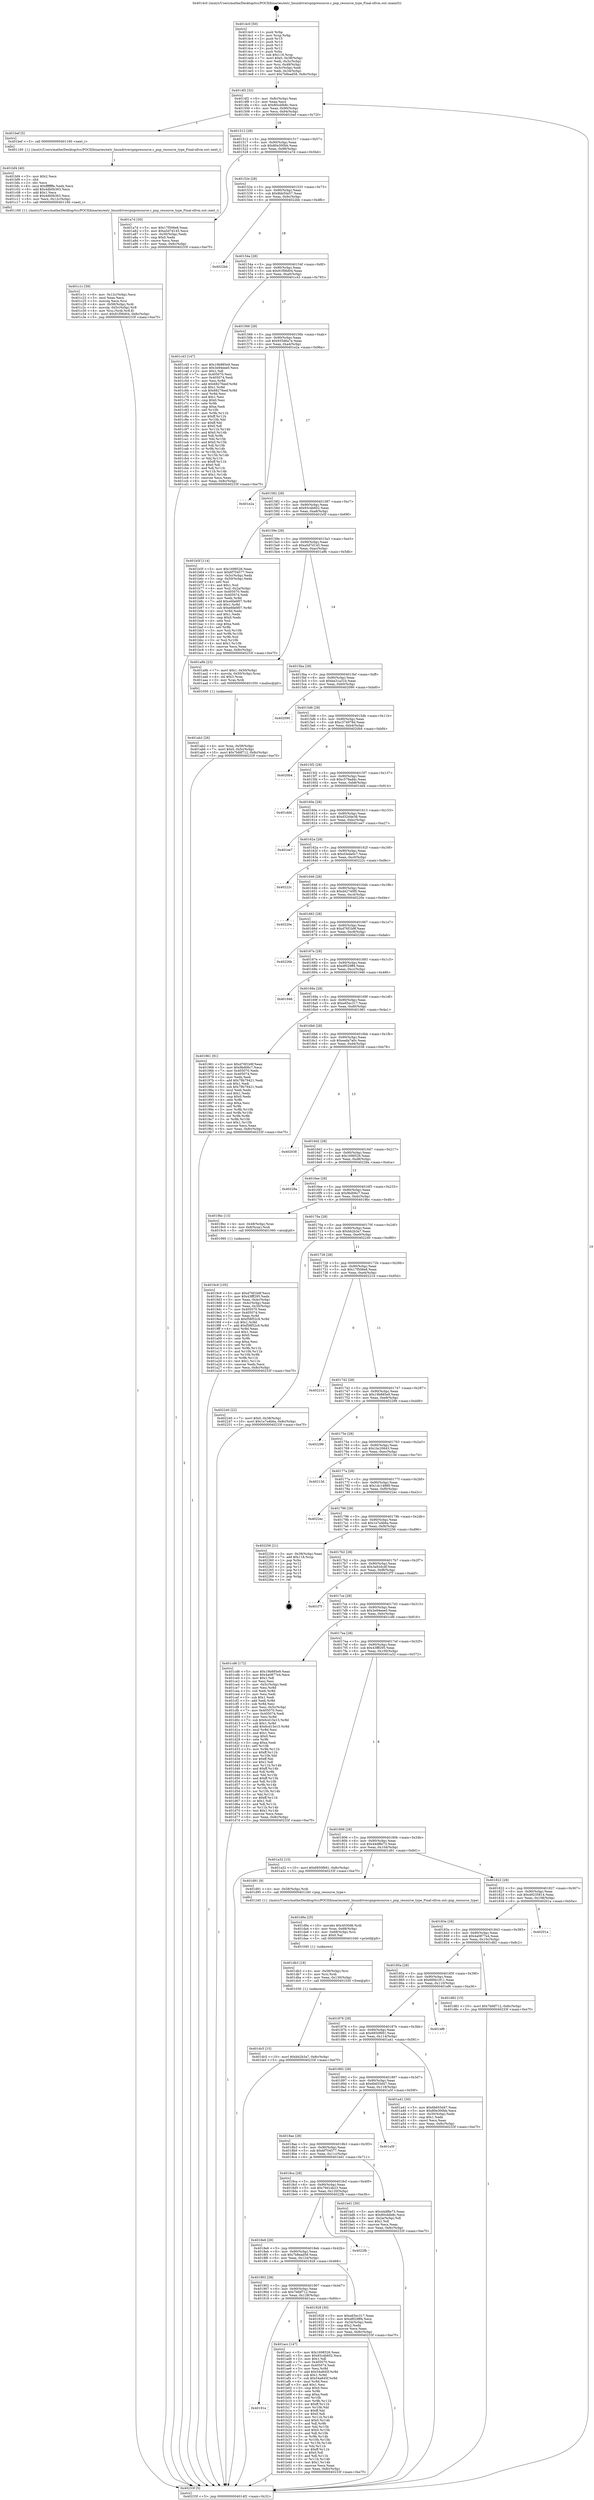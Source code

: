 digraph "0x4014c0" {
  label = "0x4014c0 (/mnt/c/Users/mathe/Desktop/tcc/POCII/binaries/extr_linuxdriverspnpresource.c_pnp_resource_type_Final-ollvm.out::main(0))"
  labelloc = "t"
  node[shape=record]

  Entry [label="",width=0.3,height=0.3,shape=circle,fillcolor=black,style=filled]
  "0x4014f2" [label="{
     0x4014f2 [32]\l
     | [instrs]\l
     &nbsp;&nbsp;0x4014f2 \<+6\>: mov -0x8c(%rbp),%eax\l
     &nbsp;&nbsp;0x4014f8 \<+2\>: mov %eax,%ecx\l
     &nbsp;&nbsp;0x4014fa \<+6\>: sub $0x80cddb8c,%ecx\l
     &nbsp;&nbsp;0x401500 \<+6\>: mov %eax,-0x90(%rbp)\l
     &nbsp;&nbsp;0x401506 \<+6\>: mov %ecx,-0x94(%rbp)\l
     &nbsp;&nbsp;0x40150c \<+6\>: je 0000000000401bef \<main+0x72f\>\l
  }"]
  "0x401bef" [label="{
     0x401bef [5]\l
     | [instrs]\l
     &nbsp;&nbsp;0x401bef \<+5\>: call 0000000000401160 \<next_i\>\l
     | [calls]\l
     &nbsp;&nbsp;0x401160 \{1\} (/mnt/c/Users/mathe/Desktop/tcc/POCII/binaries/extr_linuxdriverspnpresource.c_pnp_resource_type_Final-ollvm.out::next_i)\l
  }"]
  "0x401512" [label="{
     0x401512 [28]\l
     | [instrs]\l
     &nbsp;&nbsp;0x401512 \<+5\>: jmp 0000000000401517 \<main+0x57\>\l
     &nbsp;&nbsp;0x401517 \<+6\>: mov -0x90(%rbp),%eax\l
     &nbsp;&nbsp;0x40151d \<+5\>: sub $0x80e300bb,%eax\l
     &nbsp;&nbsp;0x401522 \<+6\>: mov %eax,-0x98(%rbp)\l
     &nbsp;&nbsp;0x401528 \<+6\>: je 0000000000401a7d \<main+0x5bd\>\l
  }"]
  Exit [label="",width=0.3,height=0.3,shape=circle,fillcolor=black,style=filled,peripheries=2]
  "0x401a7d" [label="{
     0x401a7d [30]\l
     | [instrs]\l
     &nbsp;&nbsp;0x401a7d \<+5\>: mov $0x17f506e8,%eax\l
     &nbsp;&nbsp;0x401a82 \<+5\>: mov $0xa5d7d145,%ecx\l
     &nbsp;&nbsp;0x401a87 \<+3\>: mov -0x30(%rbp),%edx\l
     &nbsp;&nbsp;0x401a8a \<+3\>: cmp $0x0,%edx\l
     &nbsp;&nbsp;0x401a8d \<+3\>: cmove %ecx,%eax\l
     &nbsp;&nbsp;0x401a90 \<+6\>: mov %eax,-0x8c(%rbp)\l
     &nbsp;&nbsp;0x401a96 \<+5\>: jmp 000000000040233f \<main+0xe7f\>\l
  }"]
  "0x40152e" [label="{
     0x40152e [28]\l
     | [instrs]\l
     &nbsp;&nbsp;0x40152e \<+5\>: jmp 0000000000401533 \<main+0x73\>\l
     &nbsp;&nbsp;0x401533 \<+6\>: mov -0x90(%rbp),%eax\l
     &nbsp;&nbsp;0x401539 \<+5\>: sub $0x8bb50e57,%eax\l
     &nbsp;&nbsp;0x40153e \<+6\>: mov %eax,-0x9c(%rbp)\l
     &nbsp;&nbsp;0x401544 \<+6\>: je 00000000004022bb \<main+0xdfb\>\l
  }"]
  "0x401dc5" [label="{
     0x401dc5 [15]\l
     | [instrs]\l
     &nbsp;&nbsp;0x401dc5 \<+10\>: movl $0xbb2b3a7,-0x8c(%rbp)\l
     &nbsp;&nbsp;0x401dcf \<+5\>: jmp 000000000040233f \<main+0xe7f\>\l
  }"]
  "0x4022bb" [label="{
     0x4022bb\l
  }", style=dashed]
  "0x40154a" [label="{
     0x40154a [28]\l
     | [instrs]\l
     &nbsp;&nbsp;0x40154a \<+5\>: jmp 000000000040154f \<main+0x8f\>\l
     &nbsp;&nbsp;0x40154f \<+6\>: mov -0x90(%rbp),%eax\l
     &nbsp;&nbsp;0x401555 \<+5\>: sub $0x91f06d04,%eax\l
     &nbsp;&nbsp;0x40155a \<+6\>: mov %eax,-0xa0(%rbp)\l
     &nbsp;&nbsp;0x401560 \<+6\>: je 0000000000401c43 \<main+0x783\>\l
  }"]
  "0x401db3" [label="{
     0x401db3 [18]\l
     | [instrs]\l
     &nbsp;&nbsp;0x401db3 \<+4\>: mov -0x58(%rbp),%rsi\l
     &nbsp;&nbsp;0x401db7 \<+3\>: mov %rsi,%rdi\l
     &nbsp;&nbsp;0x401dba \<+6\>: mov %eax,-0x130(%rbp)\l
     &nbsp;&nbsp;0x401dc0 \<+5\>: call 0000000000401030 \<free@plt\>\l
     | [calls]\l
     &nbsp;&nbsp;0x401030 \{1\} (unknown)\l
  }"]
  "0x401c43" [label="{
     0x401c43 [147]\l
     | [instrs]\l
     &nbsp;&nbsp;0x401c43 \<+5\>: mov $0x19b885e9,%eax\l
     &nbsp;&nbsp;0x401c48 \<+5\>: mov $0x3e94eee0,%ecx\l
     &nbsp;&nbsp;0x401c4d \<+2\>: mov $0x1,%dl\l
     &nbsp;&nbsp;0x401c4f \<+7\>: mov 0x405070,%esi\l
     &nbsp;&nbsp;0x401c56 \<+7\>: mov 0x405074,%edi\l
     &nbsp;&nbsp;0x401c5d \<+3\>: mov %esi,%r8d\l
     &nbsp;&nbsp;0x401c60 \<+7\>: add $0x68276eef,%r8d\l
     &nbsp;&nbsp;0x401c67 \<+4\>: sub $0x1,%r8d\l
     &nbsp;&nbsp;0x401c6b \<+7\>: sub $0x68276eef,%r8d\l
     &nbsp;&nbsp;0x401c72 \<+4\>: imul %r8d,%esi\l
     &nbsp;&nbsp;0x401c76 \<+3\>: and $0x1,%esi\l
     &nbsp;&nbsp;0x401c79 \<+3\>: cmp $0x0,%esi\l
     &nbsp;&nbsp;0x401c7c \<+4\>: sete %r9b\l
     &nbsp;&nbsp;0x401c80 \<+3\>: cmp $0xa,%edi\l
     &nbsp;&nbsp;0x401c83 \<+4\>: setl %r10b\l
     &nbsp;&nbsp;0x401c87 \<+3\>: mov %r9b,%r11b\l
     &nbsp;&nbsp;0x401c8a \<+4\>: xor $0xff,%r11b\l
     &nbsp;&nbsp;0x401c8e \<+3\>: mov %r10b,%bl\l
     &nbsp;&nbsp;0x401c91 \<+3\>: xor $0xff,%bl\l
     &nbsp;&nbsp;0x401c94 \<+3\>: xor $0x0,%dl\l
     &nbsp;&nbsp;0x401c97 \<+3\>: mov %r11b,%r14b\l
     &nbsp;&nbsp;0x401c9a \<+4\>: and $0x0,%r14b\l
     &nbsp;&nbsp;0x401c9e \<+3\>: and %dl,%r9b\l
     &nbsp;&nbsp;0x401ca1 \<+3\>: mov %bl,%r15b\l
     &nbsp;&nbsp;0x401ca4 \<+4\>: and $0x0,%r15b\l
     &nbsp;&nbsp;0x401ca8 \<+3\>: and %dl,%r10b\l
     &nbsp;&nbsp;0x401cab \<+3\>: or %r9b,%r14b\l
     &nbsp;&nbsp;0x401cae \<+3\>: or %r10b,%r15b\l
     &nbsp;&nbsp;0x401cb1 \<+3\>: xor %r15b,%r14b\l
     &nbsp;&nbsp;0x401cb4 \<+3\>: or %bl,%r11b\l
     &nbsp;&nbsp;0x401cb7 \<+4\>: xor $0xff,%r11b\l
     &nbsp;&nbsp;0x401cbb \<+3\>: or $0x0,%dl\l
     &nbsp;&nbsp;0x401cbe \<+3\>: and %dl,%r11b\l
     &nbsp;&nbsp;0x401cc1 \<+3\>: or %r11b,%r14b\l
     &nbsp;&nbsp;0x401cc4 \<+4\>: test $0x1,%r14b\l
     &nbsp;&nbsp;0x401cc8 \<+3\>: cmovne %ecx,%eax\l
     &nbsp;&nbsp;0x401ccb \<+6\>: mov %eax,-0x8c(%rbp)\l
     &nbsp;&nbsp;0x401cd1 \<+5\>: jmp 000000000040233f \<main+0xe7f\>\l
  }"]
  "0x401566" [label="{
     0x401566 [28]\l
     | [instrs]\l
     &nbsp;&nbsp;0x401566 \<+5\>: jmp 000000000040156b \<main+0xab\>\l
     &nbsp;&nbsp;0x40156b \<+6\>: mov -0x90(%rbp),%eax\l
     &nbsp;&nbsp;0x401571 \<+5\>: sub $0x935d6a7e,%eax\l
     &nbsp;&nbsp;0x401576 \<+6\>: mov %eax,-0xa4(%rbp)\l
     &nbsp;&nbsp;0x40157c \<+6\>: je 0000000000401e2a \<main+0x96a\>\l
  }"]
  "0x401d9a" [label="{
     0x401d9a [25]\l
     | [instrs]\l
     &nbsp;&nbsp;0x401d9a \<+10\>: movabs $0x4030d6,%rdi\l
     &nbsp;&nbsp;0x401da4 \<+4\>: mov %rax,-0x68(%rbp)\l
     &nbsp;&nbsp;0x401da8 \<+4\>: mov -0x68(%rbp),%rsi\l
     &nbsp;&nbsp;0x401dac \<+2\>: mov $0x0,%al\l
     &nbsp;&nbsp;0x401dae \<+5\>: call 0000000000401040 \<printf@plt\>\l
     | [calls]\l
     &nbsp;&nbsp;0x401040 \{1\} (unknown)\l
  }"]
  "0x401e2a" [label="{
     0x401e2a\l
  }", style=dashed]
  "0x401582" [label="{
     0x401582 [28]\l
     | [instrs]\l
     &nbsp;&nbsp;0x401582 \<+5\>: jmp 0000000000401587 \<main+0xc7\>\l
     &nbsp;&nbsp;0x401587 \<+6\>: mov -0x90(%rbp),%eax\l
     &nbsp;&nbsp;0x40158d \<+5\>: sub $0x93c4b602,%eax\l
     &nbsp;&nbsp;0x401592 \<+6\>: mov %eax,-0xa8(%rbp)\l
     &nbsp;&nbsp;0x401598 \<+6\>: je 0000000000401b5f \<main+0x69f\>\l
  }"]
  "0x401c1c" [label="{
     0x401c1c [39]\l
     | [instrs]\l
     &nbsp;&nbsp;0x401c1c \<+6\>: mov -0x12c(%rbp),%ecx\l
     &nbsp;&nbsp;0x401c22 \<+3\>: imul %eax,%ecx\l
     &nbsp;&nbsp;0x401c25 \<+3\>: movslq %ecx,%rsi\l
     &nbsp;&nbsp;0x401c28 \<+4\>: mov -0x58(%rbp),%rdi\l
     &nbsp;&nbsp;0x401c2c \<+4\>: movslq -0x5c(%rbp),%r8\l
     &nbsp;&nbsp;0x401c30 \<+4\>: mov %rsi,(%rdi,%r8,8)\l
     &nbsp;&nbsp;0x401c34 \<+10\>: movl $0x91f06d04,-0x8c(%rbp)\l
     &nbsp;&nbsp;0x401c3e \<+5\>: jmp 000000000040233f \<main+0xe7f\>\l
  }"]
  "0x401b5f" [label="{
     0x401b5f [114]\l
     | [instrs]\l
     &nbsp;&nbsp;0x401b5f \<+5\>: mov $0x1698526,%eax\l
     &nbsp;&nbsp;0x401b64 \<+5\>: mov $0x6f704577,%ecx\l
     &nbsp;&nbsp;0x401b69 \<+3\>: mov -0x5c(%rbp),%edx\l
     &nbsp;&nbsp;0x401b6c \<+3\>: cmp -0x50(%rbp),%edx\l
     &nbsp;&nbsp;0x401b6f \<+4\>: setl %sil\l
     &nbsp;&nbsp;0x401b73 \<+4\>: and $0x1,%sil\l
     &nbsp;&nbsp;0x401b77 \<+4\>: mov %sil,-0x2a(%rbp)\l
     &nbsp;&nbsp;0x401b7b \<+7\>: mov 0x405070,%edx\l
     &nbsp;&nbsp;0x401b82 \<+7\>: mov 0x405074,%edi\l
     &nbsp;&nbsp;0x401b89 \<+3\>: mov %edx,%r8d\l
     &nbsp;&nbsp;0x401b8c \<+7\>: add $0xe6fa6f07,%r8d\l
     &nbsp;&nbsp;0x401b93 \<+4\>: sub $0x1,%r8d\l
     &nbsp;&nbsp;0x401b97 \<+7\>: sub $0xe6fa6f07,%r8d\l
     &nbsp;&nbsp;0x401b9e \<+4\>: imul %r8d,%edx\l
     &nbsp;&nbsp;0x401ba2 \<+3\>: and $0x1,%edx\l
     &nbsp;&nbsp;0x401ba5 \<+3\>: cmp $0x0,%edx\l
     &nbsp;&nbsp;0x401ba8 \<+4\>: sete %sil\l
     &nbsp;&nbsp;0x401bac \<+3\>: cmp $0xa,%edi\l
     &nbsp;&nbsp;0x401baf \<+4\>: setl %r9b\l
     &nbsp;&nbsp;0x401bb3 \<+3\>: mov %sil,%r10b\l
     &nbsp;&nbsp;0x401bb6 \<+3\>: and %r9b,%r10b\l
     &nbsp;&nbsp;0x401bb9 \<+3\>: xor %r9b,%sil\l
     &nbsp;&nbsp;0x401bbc \<+3\>: or %sil,%r10b\l
     &nbsp;&nbsp;0x401bbf \<+4\>: test $0x1,%r10b\l
     &nbsp;&nbsp;0x401bc3 \<+3\>: cmovne %ecx,%eax\l
     &nbsp;&nbsp;0x401bc6 \<+6\>: mov %eax,-0x8c(%rbp)\l
     &nbsp;&nbsp;0x401bcc \<+5\>: jmp 000000000040233f \<main+0xe7f\>\l
  }"]
  "0x40159e" [label="{
     0x40159e [28]\l
     | [instrs]\l
     &nbsp;&nbsp;0x40159e \<+5\>: jmp 00000000004015a3 \<main+0xe3\>\l
     &nbsp;&nbsp;0x4015a3 \<+6\>: mov -0x90(%rbp),%eax\l
     &nbsp;&nbsp;0x4015a9 \<+5\>: sub $0xa5d7d145,%eax\l
     &nbsp;&nbsp;0x4015ae \<+6\>: mov %eax,-0xac(%rbp)\l
     &nbsp;&nbsp;0x4015b4 \<+6\>: je 0000000000401a9b \<main+0x5db\>\l
  }"]
  "0x401bf4" [label="{
     0x401bf4 [40]\l
     | [instrs]\l
     &nbsp;&nbsp;0x401bf4 \<+5\>: mov $0x2,%ecx\l
     &nbsp;&nbsp;0x401bf9 \<+1\>: cltd\l
     &nbsp;&nbsp;0x401bfa \<+2\>: idiv %ecx\l
     &nbsp;&nbsp;0x401bfc \<+6\>: imul $0xfffffffe,%edx,%ecx\l
     &nbsp;&nbsp;0x401c02 \<+6\>: add $0x4db0b363,%ecx\l
     &nbsp;&nbsp;0x401c08 \<+3\>: add $0x1,%ecx\l
     &nbsp;&nbsp;0x401c0b \<+6\>: sub $0x4db0b363,%ecx\l
     &nbsp;&nbsp;0x401c11 \<+6\>: mov %ecx,-0x12c(%rbp)\l
     &nbsp;&nbsp;0x401c17 \<+5\>: call 0000000000401160 \<next_i\>\l
     | [calls]\l
     &nbsp;&nbsp;0x401160 \{1\} (/mnt/c/Users/mathe/Desktop/tcc/POCII/binaries/extr_linuxdriverspnpresource.c_pnp_resource_type_Final-ollvm.out::next_i)\l
  }"]
  "0x401a9b" [label="{
     0x401a9b [23]\l
     | [instrs]\l
     &nbsp;&nbsp;0x401a9b \<+7\>: movl $0x1,-0x50(%rbp)\l
     &nbsp;&nbsp;0x401aa2 \<+4\>: movslq -0x50(%rbp),%rax\l
     &nbsp;&nbsp;0x401aa6 \<+4\>: shl $0x3,%rax\l
     &nbsp;&nbsp;0x401aaa \<+3\>: mov %rax,%rdi\l
     &nbsp;&nbsp;0x401aad \<+5\>: call 0000000000401050 \<malloc@plt\>\l
     | [calls]\l
     &nbsp;&nbsp;0x401050 \{1\} (unknown)\l
  }"]
  "0x4015ba" [label="{
     0x4015ba [28]\l
     | [instrs]\l
     &nbsp;&nbsp;0x4015ba \<+5\>: jmp 00000000004015bf \<main+0xff\>\l
     &nbsp;&nbsp;0x4015bf \<+6\>: mov -0x90(%rbp),%eax\l
     &nbsp;&nbsp;0x4015c5 \<+5\>: sub $0xba31a31b,%eax\l
     &nbsp;&nbsp;0x4015ca \<+6\>: mov %eax,-0xb0(%rbp)\l
     &nbsp;&nbsp;0x4015d0 \<+6\>: je 0000000000402090 \<main+0xbd0\>\l
  }"]
  "0x40191e" [label="{
     0x40191e\l
  }", style=dashed]
  "0x402090" [label="{
     0x402090\l
  }", style=dashed]
  "0x4015d6" [label="{
     0x4015d6 [28]\l
     | [instrs]\l
     &nbsp;&nbsp;0x4015d6 \<+5\>: jmp 00000000004015db \<main+0x11b\>\l
     &nbsp;&nbsp;0x4015db \<+6\>: mov -0x90(%rbp),%eax\l
     &nbsp;&nbsp;0x4015e1 \<+5\>: sub $0xc374978d,%eax\l
     &nbsp;&nbsp;0x4015e6 \<+6\>: mov %eax,-0xb4(%rbp)\l
     &nbsp;&nbsp;0x4015ec \<+6\>: je 00000000004020b4 \<main+0xbf4\>\l
  }"]
  "0x401acc" [label="{
     0x401acc [147]\l
     | [instrs]\l
     &nbsp;&nbsp;0x401acc \<+5\>: mov $0x1698526,%eax\l
     &nbsp;&nbsp;0x401ad1 \<+5\>: mov $0x93c4b602,%ecx\l
     &nbsp;&nbsp;0x401ad6 \<+2\>: mov $0x1,%dl\l
     &nbsp;&nbsp;0x401ad8 \<+7\>: mov 0x405070,%esi\l
     &nbsp;&nbsp;0x401adf \<+7\>: mov 0x405074,%edi\l
     &nbsp;&nbsp;0x401ae6 \<+3\>: mov %esi,%r8d\l
     &nbsp;&nbsp;0x401ae9 \<+7\>: add $0x54a845f,%r8d\l
     &nbsp;&nbsp;0x401af0 \<+4\>: sub $0x1,%r8d\l
     &nbsp;&nbsp;0x401af4 \<+7\>: sub $0x54a845f,%r8d\l
     &nbsp;&nbsp;0x401afb \<+4\>: imul %r8d,%esi\l
     &nbsp;&nbsp;0x401aff \<+3\>: and $0x1,%esi\l
     &nbsp;&nbsp;0x401b02 \<+3\>: cmp $0x0,%esi\l
     &nbsp;&nbsp;0x401b05 \<+4\>: sete %r9b\l
     &nbsp;&nbsp;0x401b09 \<+3\>: cmp $0xa,%edi\l
     &nbsp;&nbsp;0x401b0c \<+4\>: setl %r10b\l
     &nbsp;&nbsp;0x401b10 \<+3\>: mov %r9b,%r11b\l
     &nbsp;&nbsp;0x401b13 \<+4\>: xor $0xff,%r11b\l
     &nbsp;&nbsp;0x401b17 \<+3\>: mov %r10b,%bl\l
     &nbsp;&nbsp;0x401b1a \<+3\>: xor $0xff,%bl\l
     &nbsp;&nbsp;0x401b1d \<+3\>: xor $0x0,%dl\l
     &nbsp;&nbsp;0x401b20 \<+3\>: mov %r11b,%r14b\l
     &nbsp;&nbsp;0x401b23 \<+4\>: and $0x0,%r14b\l
     &nbsp;&nbsp;0x401b27 \<+3\>: and %dl,%r9b\l
     &nbsp;&nbsp;0x401b2a \<+3\>: mov %bl,%r15b\l
     &nbsp;&nbsp;0x401b2d \<+4\>: and $0x0,%r15b\l
     &nbsp;&nbsp;0x401b31 \<+3\>: and %dl,%r10b\l
     &nbsp;&nbsp;0x401b34 \<+3\>: or %r9b,%r14b\l
     &nbsp;&nbsp;0x401b37 \<+3\>: or %r10b,%r15b\l
     &nbsp;&nbsp;0x401b3a \<+3\>: xor %r15b,%r14b\l
     &nbsp;&nbsp;0x401b3d \<+3\>: or %bl,%r11b\l
     &nbsp;&nbsp;0x401b40 \<+4\>: xor $0xff,%r11b\l
     &nbsp;&nbsp;0x401b44 \<+3\>: or $0x0,%dl\l
     &nbsp;&nbsp;0x401b47 \<+3\>: and %dl,%r11b\l
     &nbsp;&nbsp;0x401b4a \<+3\>: or %r11b,%r14b\l
     &nbsp;&nbsp;0x401b4d \<+4\>: test $0x1,%r14b\l
     &nbsp;&nbsp;0x401b51 \<+3\>: cmovne %ecx,%eax\l
     &nbsp;&nbsp;0x401b54 \<+6\>: mov %eax,-0x8c(%rbp)\l
     &nbsp;&nbsp;0x401b5a \<+5\>: jmp 000000000040233f \<main+0xe7f\>\l
  }"]
  "0x4020b4" [label="{
     0x4020b4\l
  }", style=dashed]
  "0x4015f2" [label="{
     0x4015f2 [28]\l
     | [instrs]\l
     &nbsp;&nbsp;0x4015f2 \<+5\>: jmp 00000000004015f7 \<main+0x137\>\l
     &nbsp;&nbsp;0x4015f7 \<+6\>: mov -0x90(%rbp),%eax\l
     &nbsp;&nbsp;0x4015fd \<+5\>: sub $0xc579addc,%eax\l
     &nbsp;&nbsp;0x401602 \<+6\>: mov %eax,-0xb8(%rbp)\l
     &nbsp;&nbsp;0x401608 \<+6\>: je 0000000000401dd4 \<main+0x914\>\l
  }"]
  "0x401ab2" [label="{
     0x401ab2 [26]\l
     | [instrs]\l
     &nbsp;&nbsp;0x401ab2 \<+4\>: mov %rax,-0x58(%rbp)\l
     &nbsp;&nbsp;0x401ab6 \<+7\>: movl $0x0,-0x5c(%rbp)\l
     &nbsp;&nbsp;0x401abd \<+10\>: movl $0x7bfdf712,-0x8c(%rbp)\l
     &nbsp;&nbsp;0x401ac7 \<+5\>: jmp 000000000040233f \<main+0xe7f\>\l
  }"]
  "0x401dd4" [label="{
     0x401dd4\l
  }", style=dashed]
  "0x40160e" [label="{
     0x40160e [28]\l
     | [instrs]\l
     &nbsp;&nbsp;0x40160e \<+5\>: jmp 0000000000401613 \<main+0x153\>\l
     &nbsp;&nbsp;0x401613 \<+6\>: mov -0x90(%rbp),%eax\l
     &nbsp;&nbsp;0x401619 \<+5\>: sub $0xd32d4e38,%eax\l
     &nbsp;&nbsp;0x40161e \<+6\>: mov %eax,-0xbc(%rbp)\l
     &nbsp;&nbsp;0x401624 \<+6\>: je 0000000000401ee7 \<main+0xa27\>\l
  }"]
  "0x4019c9" [label="{
     0x4019c9 [105]\l
     | [instrs]\l
     &nbsp;&nbsp;0x4019c9 \<+5\>: mov $0xd76f1b9f,%ecx\l
     &nbsp;&nbsp;0x4019ce \<+5\>: mov $0x43fff295,%edx\l
     &nbsp;&nbsp;0x4019d3 \<+3\>: mov %eax,-0x4c(%rbp)\l
     &nbsp;&nbsp;0x4019d6 \<+3\>: mov -0x4c(%rbp),%eax\l
     &nbsp;&nbsp;0x4019d9 \<+3\>: mov %eax,-0x30(%rbp)\l
     &nbsp;&nbsp;0x4019dc \<+7\>: mov 0x405070,%eax\l
     &nbsp;&nbsp;0x4019e3 \<+7\>: mov 0x405074,%esi\l
     &nbsp;&nbsp;0x4019ea \<+3\>: mov %eax,%r8d\l
     &nbsp;&nbsp;0x4019ed \<+7\>: sub $0xf58f52c9,%r8d\l
     &nbsp;&nbsp;0x4019f4 \<+4\>: sub $0x1,%r8d\l
     &nbsp;&nbsp;0x4019f8 \<+7\>: add $0xf58f52c9,%r8d\l
     &nbsp;&nbsp;0x4019ff \<+4\>: imul %r8d,%eax\l
     &nbsp;&nbsp;0x401a03 \<+3\>: and $0x1,%eax\l
     &nbsp;&nbsp;0x401a06 \<+3\>: cmp $0x0,%eax\l
     &nbsp;&nbsp;0x401a09 \<+4\>: sete %r9b\l
     &nbsp;&nbsp;0x401a0d \<+3\>: cmp $0xa,%esi\l
     &nbsp;&nbsp;0x401a10 \<+4\>: setl %r10b\l
     &nbsp;&nbsp;0x401a14 \<+3\>: mov %r9b,%r11b\l
     &nbsp;&nbsp;0x401a17 \<+3\>: and %r10b,%r11b\l
     &nbsp;&nbsp;0x401a1a \<+3\>: xor %r10b,%r9b\l
     &nbsp;&nbsp;0x401a1d \<+3\>: or %r9b,%r11b\l
     &nbsp;&nbsp;0x401a20 \<+4\>: test $0x1,%r11b\l
     &nbsp;&nbsp;0x401a24 \<+3\>: cmovne %edx,%ecx\l
     &nbsp;&nbsp;0x401a27 \<+6\>: mov %ecx,-0x8c(%rbp)\l
     &nbsp;&nbsp;0x401a2d \<+5\>: jmp 000000000040233f \<main+0xe7f\>\l
  }"]
  "0x401ee7" [label="{
     0x401ee7\l
  }", style=dashed]
  "0x40162a" [label="{
     0x40162a [28]\l
     | [instrs]\l
     &nbsp;&nbsp;0x40162a \<+5\>: jmp 000000000040162f \<main+0x16f\>\l
     &nbsp;&nbsp;0x40162f \<+6\>: mov -0x90(%rbp),%eax\l
     &nbsp;&nbsp;0x401635 \<+5\>: sub $0xd3eda0c7,%eax\l
     &nbsp;&nbsp;0x40163a \<+6\>: mov %eax,-0xc0(%rbp)\l
     &nbsp;&nbsp;0x401640 \<+6\>: je 000000000040222c \<main+0xd6c\>\l
  }"]
  "0x4014c0" [label="{
     0x4014c0 [50]\l
     | [instrs]\l
     &nbsp;&nbsp;0x4014c0 \<+1\>: push %rbp\l
     &nbsp;&nbsp;0x4014c1 \<+3\>: mov %rsp,%rbp\l
     &nbsp;&nbsp;0x4014c4 \<+2\>: push %r15\l
     &nbsp;&nbsp;0x4014c6 \<+2\>: push %r14\l
     &nbsp;&nbsp;0x4014c8 \<+2\>: push %r13\l
     &nbsp;&nbsp;0x4014ca \<+2\>: push %r12\l
     &nbsp;&nbsp;0x4014cc \<+1\>: push %rbx\l
     &nbsp;&nbsp;0x4014cd \<+7\>: sub $0x118,%rsp\l
     &nbsp;&nbsp;0x4014d4 \<+7\>: movl $0x0,-0x38(%rbp)\l
     &nbsp;&nbsp;0x4014db \<+3\>: mov %edi,-0x3c(%rbp)\l
     &nbsp;&nbsp;0x4014de \<+4\>: mov %rsi,-0x48(%rbp)\l
     &nbsp;&nbsp;0x4014e2 \<+3\>: mov -0x3c(%rbp),%edi\l
     &nbsp;&nbsp;0x4014e5 \<+3\>: mov %edi,-0x34(%rbp)\l
     &nbsp;&nbsp;0x4014e8 \<+10\>: movl $0x7b8ead58,-0x8c(%rbp)\l
  }"]
  "0x40222c" [label="{
     0x40222c\l
  }", style=dashed]
  "0x401646" [label="{
     0x401646 [28]\l
     | [instrs]\l
     &nbsp;&nbsp;0x401646 \<+5\>: jmp 000000000040164b \<main+0x18b\>\l
     &nbsp;&nbsp;0x40164b \<+6\>: mov -0x90(%rbp),%eax\l
     &nbsp;&nbsp;0x401651 \<+5\>: sub $0xd42740f0,%eax\l
     &nbsp;&nbsp;0x401656 \<+6\>: mov %eax,-0xc4(%rbp)\l
     &nbsp;&nbsp;0x40165c \<+6\>: je 000000000040220e \<main+0xd4e\>\l
  }"]
  "0x40233f" [label="{
     0x40233f [5]\l
     | [instrs]\l
     &nbsp;&nbsp;0x40233f \<+5\>: jmp 00000000004014f2 \<main+0x32\>\l
  }"]
  "0x40220e" [label="{
     0x40220e\l
  }", style=dashed]
  "0x401662" [label="{
     0x401662 [28]\l
     | [instrs]\l
     &nbsp;&nbsp;0x401662 \<+5\>: jmp 0000000000401667 \<main+0x1a7\>\l
     &nbsp;&nbsp;0x401667 \<+6\>: mov -0x90(%rbp),%eax\l
     &nbsp;&nbsp;0x40166d \<+5\>: sub $0xd76f1b9f,%eax\l
     &nbsp;&nbsp;0x401672 \<+6\>: mov %eax,-0xc8(%rbp)\l
     &nbsp;&nbsp;0x401678 \<+6\>: je 000000000040226b \<main+0xdab\>\l
  }"]
  "0x401902" [label="{
     0x401902 [28]\l
     | [instrs]\l
     &nbsp;&nbsp;0x401902 \<+5\>: jmp 0000000000401907 \<main+0x447\>\l
     &nbsp;&nbsp;0x401907 \<+6\>: mov -0x90(%rbp),%eax\l
     &nbsp;&nbsp;0x40190d \<+5\>: sub $0x7bfdf712,%eax\l
     &nbsp;&nbsp;0x401912 \<+6\>: mov %eax,-0x128(%rbp)\l
     &nbsp;&nbsp;0x401918 \<+6\>: je 0000000000401acc \<main+0x60c\>\l
  }"]
  "0x40226b" [label="{
     0x40226b\l
  }", style=dashed]
  "0x40167e" [label="{
     0x40167e [28]\l
     | [instrs]\l
     &nbsp;&nbsp;0x40167e \<+5\>: jmp 0000000000401683 \<main+0x1c3\>\l
     &nbsp;&nbsp;0x401683 \<+6\>: mov -0x90(%rbp),%eax\l
     &nbsp;&nbsp;0x401689 \<+5\>: sub $0xdf029ff4,%eax\l
     &nbsp;&nbsp;0x40168e \<+6\>: mov %eax,-0xcc(%rbp)\l
     &nbsp;&nbsp;0x401694 \<+6\>: je 0000000000401946 \<main+0x486\>\l
  }"]
  "0x401928" [label="{
     0x401928 [30]\l
     | [instrs]\l
     &nbsp;&nbsp;0x401928 \<+5\>: mov $0xe65ec317,%eax\l
     &nbsp;&nbsp;0x40192d \<+5\>: mov $0xdf029ff4,%ecx\l
     &nbsp;&nbsp;0x401932 \<+3\>: mov -0x34(%rbp),%edx\l
     &nbsp;&nbsp;0x401935 \<+3\>: cmp $0x2,%edx\l
     &nbsp;&nbsp;0x401938 \<+3\>: cmovne %ecx,%eax\l
     &nbsp;&nbsp;0x40193b \<+6\>: mov %eax,-0x8c(%rbp)\l
     &nbsp;&nbsp;0x401941 \<+5\>: jmp 000000000040233f \<main+0xe7f\>\l
  }"]
  "0x401946" [label="{
     0x401946\l
  }", style=dashed]
  "0x40169a" [label="{
     0x40169a [28]\l
     | [instrs]\l
     &nbsp;&nbsp;0x40169a \<+5\>: jmp 000000000040169f \<main+0x1df\>\l
     &nbsp;&nbsp;0x40169f \<+6\>: mov -0x90(%rbp),%eax\l
     &nbsp;&nbsp;0x4016a5 \<+5\>: sub $0xe65ec317,%eax\l
     &nbsp;&nbsp;0x4016aa \<+6\>: mov %eax,-0xd0(%rbp)\l
     &nbsp;&nbsp;0x4016b0 \<+6\>: je 0000000000401961 \<main+0x4a1\>\l
  }"]
  "0x4018e6" [label="{
     0x4018e6 [28]\l
     | [instrs]\l
     &nbsp;&nbsp;0x4018e6 \<+5\>: jmp 00000000004018eb \<main+0x42b\>\l
     &nbsp;&nbsp;0x4018eb \<+6\>: mov -0x90(%rbp),%eax\l
     &nbsp;&nbsp;0x4018f1 \<+5\>: sub $0x7b8ead58,%eax\l
     &nbsp;&nbsp;0x4018f6 \<+6\>: mov %eax,-0x124(%rbp)\l
     &nbsp;&nbsp;0x4018fc \<+6\>: je 0000000000401928 \<main+0x468\>\l
  }"]
  "0x401961" [label="{
     0x401961 [91]\l
     | [instrs]\l
     &nbsp;&nbsp;0x401961 \<+5\>: mov $0xd76f1b9f,%eax\l
     &nbsp;&nbsp;0x401966 \<+5\>: mov $0x9bd06c7,%ecx\l
     &nbsp;&nbsp;0x40196b \<+7\>: mov 0x405070,%edx\l
     &nbsp;&nbsp;0x401972 \<+7\>: mov 0x405074,%esi\l
     &nbsp;&nbsp;0x401979 \<+2\>: mov %edx,%edi\l
     &nbsp;&nbsp;0x40197b \<+6\>: add $0x79b79421,%edi\l
     &nbsp;&nbsp;0x401981 \<+3\>: sub $0x1,%edi\l
     &nbsp;&nbsp;0x401984 \<+6\>: sub $0x79b79421,%edi\l
     &nbsp;&nbsp;0x40198a \<+3\>: imul %edi,%edx\l
     &nbsp;&nbsp;0x40198d \<+3\>: and $0x1,%edx\l
     &nbsp;&nbsp;0x401990 \<+3\>: cmp $0x0,%edx\l
     &nbsp;&nbsp;0x401993 \<+4\>: sete %r8b\l
     &nbsp;&nbsp;0x401997 \<+3\>: cmp $0xa,%esi\l
     &nbsp;&nbsp;0x40199a \<+4\>: setl %r9b\l
     &nbsp;&nbsp;0x40199e \<+3\>: mov %r8b,%r10b\l
     &nbsp;&nbsp;0x4019a1 \<+3\>: and %r9b,%r10b\l
     &nbsp;&nbsp;0x4019a4 \<+3\>: xor %r9b,%r8b\l
     &nbsp;&nbsp;0x4019a7 \<+3\>: or %r8b,%r10b\l
     &nbsp;&nbsp;0x4019aa \<+4\>: test $0x1,%r10b\l
     &nbsp;&nbsp;0x4019ae \<+3\>: cmovne %ecx,%eax\l
     &nbsp;&nbsp;0x4019b1 \<+6\>: mov %eax,-0x8c(%rbp)\l
     &nbsp;&nbsp;0x4019b7 \<+5\>: jmp 000000000040233f \<main+0xe7f\>\l
  }"]
  "0x4016b6" [label="{
     0x4016b6 [28]\l
     | [instrs]\l
     &nbsp;&nbsp;0x4016b6 \<+5\>: jmp 00000000004016bb \<main+0x1fb\>\l
     &nbsp;&nbsp;0x4016bb \<+6\>: mov -0x90(%rbp),%eax\l
     &nbsp;&nbsp;0x4016c1 \<+5\>: sub $0xeada7a0c,%eax\l
     &nbsp;&nbsp;0x4016c6 \<+6\>: mov %eax,-0xd4(%rbp)\l
     &nbsp;&nbsp;0x4016cc \<+6\>: je 0000000000402038 \<main+0xb78\>\l
  }"]
  "0x4022fb" [label="{
     0x4022fb\l
  }", style=dashed]
  "0x402038" [label="{
     0x402038\l
  }", style=dashed]
  "0x4016d2" [label="{
     0x4016d2 [28]\l
     | [instrs]\l
     &nbsp;&nbsp;0x4016d2 \<+5\>: jmp 00000000004016d7 \<main+0x217\>\l
     &nbsp;&nbsp;0x4016d7 \<+6\>: mov -0x90(%rbp),%eax\l
     &nbsp;&nbsp;0x4016dd \<+5\>: sub $0x1698526,%eax\l
     &nbsp;&nbsp;0x4016e2 \<+6\>: mov %eax,-0xd8(%rbp)\l
     &nbsp;&nbsp;0x4016e8 \<+6\>: je 000000000040228a \<main+0xdca\>\l
  }"]
  "0x4018ca" [label="{
     0x4018ca [28]\l
     | [instrs]\l
     &nbsp;&nbsp;0x4018ca \<+5\>: jmp 00000000004018cf \<main+0x40f\>\l
     &nbsp;&nbsp;0x4018cf \<+6\>: mov -0x90(%rbp),%eax\l
     &nbsp;&nbsp;0x4018d5 \<+5\>: sub $0x79d1eb23,%eax\l
     &nbsp;&nbsp;0x4018da \<+6\>: mov %eax,-0x120(%rbp)\l
     &nbsp;&nbsp;0x4018e0 \<+6\>: je 00000000004022fb \<main+0xe3b\>\l
  }"]
  "0x40228a" [label="{
     0x40228a\l
  }", style=dashed]
  "0x4016ee" [label="{
     0x4016ee [28]\l
     | [instrs]\l
     &nbsp;&nbsp;0x4016ee \<+5\>: jmp 00000000004016f3 \<main+0x233\>\l
     &nbsp;&nbsp;0x4016f3 \<+6\>: mov -0x90(%rbp),%eax\l
     &nbsp;&nbsp;0x4016f9 \<+5\>: sub $0x9bd06c7,%eax\l
     &nbsp;&nbsp;0x4016fe \<+6\>: mov %eax,-0xdc(%rbp)\l
     &nbsp;&nbsp;0x401704 \<+6\>: je 00000000004019bc \<main+0x4fc\>\l
  }"]
  "0x401bd1" [label="{
     0x401bd1 [30]\l
     | [instrs]\l
     &nbsp;&nbsp;0x401bd1 \<+5\>: mov $0x44df8e73,%eax\l
     &nbsp;&nbsp;0x401bd6 \<+5\>: mov $0x80cddb8c,%ecx\l
     &nbsp;&nbsp;0x401bdb \<+3\>: mov -0x2a(%rbp),%dl\l
     &nbsp;&nbsp;0x401bde \<+3\>: test $0x1,%dl\l
     &nbsp;&nbsp;0x401be1 \<+3\>: cmovne %ecx,%eax\l
     &nbsp;&nbsp;0x401be4 \<+6\>: mov %eax,-0x8c(%rbp)\l
     &nbsp;&nbsp;0x401bea \<+5\>: jmp 000000000040233f \<main+0xe7f\>\l
  }"]
  "0x4019bc" [label="{
     0x4019bc [13]\l
     | [instrs]\l
     &nbsp;&nbsp;0x4019bc \<+4\>: mov -0x48(%rbp),%rax\l
     &nbsp;&nbsp;0x4019c0 \<+4\>: mov 0x8(%rax),%rdi\l
     &nbsp;&nbsp;0x4019c4 \<+5\>: call 0000000000401060 \<atoi@plt\>\l
     | [calls]\l
     &nbsp;&nbsp;0x401060 \{1\} (unknown)\l
  }"]
  "0x40170a" [label="{
     0x40170a [28]\l
     | [instrs]\l
     &nbsp;&nbsp;0x40170a \<+5\>: jmp 000000000040170f \<main+0x24f\>\l
     &nbsp;&nbsp;0x40170f \<+6\>: mov -0x90(%rbp),%eax\l
     &nbsp;&nbsp;0x401715 \<+5\>: sub $0xbb2b3a7,%eax\l
     &nbsp;&nbsp;0x40171a \<+6\>: mov %eax,-0xe0(%rbp)\l
     &nbsp;&nbsp;0x401720 \<+6\>: je 0000000000402240 \<main+0xd80\>\l
  }"]
  "0x4018ae" [label="{
     0x4018ae [28]\l
     | [instrs]\l
     &nbsp;&nbsp;0x4018ae \<+5\>: jmp 00000000004018b3 \<main+0x3f3\>\l
     &nbsp;&nbsp;0x4018b3 \<+6\>: mov -0x90(%rbp),%eax\l
     &nbsp;&nbsp;0x4018b9 \<+5\>: sub $0x6f704577,%eax\l
     &nbsp;&nbsp;0x4018be \<+6\>: mov %eax,-0x11c(%rbp)\l
     &nbsp;&nbsp;0x4018c4 \<+6\>: je 0000000000401bd1 \<main+0x711\>\l
  }"]
  "0x402240" [label="{
     0x402240 [22]\l
     | [instrs]\l
     &nbsp;&nbsp;0x402240 \<+7\>: movl $0x0,-0x38(%rbp)\l
     &nbsp;&nbsp;0x402247 \<+10\>: movl $0x1e7a4b6a,-0x8c(%rbp)\l
     &nbsp;&nbsp;0x402251 \<+5\>: jmp 000000000040233f \<main+0xe7f\>\l
  }"]
  "0x401726" [label="{
     0x401726 [28]\l
     | [instrs]\l
     &nbsp;&nbsp;0x401726 \<+5\>: jmp 000000000040172b \<main+0x26b\>\l
     &nbsp;&nbsp;0x40172b \<+6\>: mov -0x90(%rbp),%eax\l
     &nbsp;&nbsp;0x401731 \<+5\>: sub $0x17f506e8,%eax\l
     &nbsp;&nbsp;0x401736 \<+6\>: mov %eax,-0xe4(%rbp)\l
     &nbsp;&nbsp;0x40173c \<+6\>: je 000000000040221d \<main+0xd5d\>\l
  }"]
  "0x401a5f" [label="{
     0x401a5f\l
  }", style=dashed]
  "0x40221d" [label="{
     0x40221d\l
  }", style=dashed]
  "0x401742" [label="{
     0x401742 [28]\l
     | [instrs]\l
     &nbsp;&nbsp;0x401742 \<+5\>: jmp 0000000000401747 \<main+0x287\>\l
     &nbsp;&nbsp;0x401747 \<+6\>: mov -0x90(%rbp),%eax\l
     &nbsp;&nbsp;0x40174d \<+5\>: sub $0x19b885e9,%eax\l
     &nbsp;&nbsp;0x401752 \<+6\>: mov %eax,-0xe8(%rbp)\l
     &nbsp;&nbsp;0x401758 \<+6\>: je 0000000000402299 \<main+0xdd9\>\l
  }"]
  "0x401892" [label="{
     0x401892 [28]\l
     | [instrs]\l
     &nbsp;&nbsp;0x401892 \<+5\>: jmp 0000000000401897 \<main+0x3d7\>\l
     &nbsp;&nbsp;0x401897 \<+6\>: mov -0x90(%rbp),%eax\l
     &nbsp;&nbsp;0x40189d \<+5\>: sub $0x6b655d47,%eax\l
     &nbsp;&nbsp;0x4018a2 \<+6\>: mov %eax,-0x118(%rbp)\l
     &nbsp;&nbsp;0x4018a8 \<+6\>: je 0000000000401a5f \<main+0x59f\>\l
  }"]
  "0x402299" [label="{
     0x402299\l
  }", style=dashed]
  "0x40175e" [label="{
     0x40175e [28]\l
     | [instrs]\l
     &nbsp;&nbsp;0x40175e \<+5\>: jmp 0000000000401763 \<main+0x2a3\>\l
     &nbsp;&nbsp;0x401763 \<+6\>: mov -0x90(%rbp),%eax\l
     &nbsp;&nbsp;0x401769 \<+5\>: sub $0x1bc20643,%eax\l
     &nbsp;&nbsp;0x40176e \<+6\>: mov %eax,-0xec(%rbp)\l
     &nbsp;&nbsp;0x401774 \<+6\>: je 000000000040213d \<main+0xc7d\>\l
  }"]
  "0x401a41" [label="{
     0x401a41 [30]\l
     | [instrs]\l
     &nbsp;&nbsp;0x401a41 \<+5\>: mov $0x6b655d47,%eax\l
     &nbsp;&nbsp;0x401a46 \<+5\>: mov $0x80e300bb,%ecx\l
     &nbsp;&nbsp;0x401a4b \<+3\>: mov -0x30(%rbp),%edx\l
     &nbsp;&nbsp;0x401a4e \<+3\>: cmp $0x1,%edx\l
     &nbsp;&nbsp;0x401a51 \<+3\>: cmovl %ecx,%eax\l
     &nbsp;&nbsp;0x401a54 \<+6\>: mov %eax,-0x8c(%rbp)\l
     &nbsp;&nbsp;0x401a5a \<+5\>: jmp 000000000040233f \<main+0xe7f\>\l
  }"]
  "0x40213d" [label="{
     0x40213d\l
  }", style=dashed]
  "0x40177a" [label="{
     0x40177a [28]\l
     | [instrs]\l
     &nbsp;&nbsp;0x40177a \<+5\>: jmp 000000000040177f \<main+0x2bf\>\l
     &nbsp;&nbsp;0x40177f \<+6\>: mov -0x90(%rbp),%eax\l
     &nbsp;&nbsp;0x401785 \<+5\>: sub $0x1dc14889,%eax\l
     &nbsp;&nbsp;0x40178a \<+6\>: mov %eax,-0xf0(%rbp)\l
     &nbsp;&nbsp;0x401790 \<+6\>: je 00000000004022ec \<main+0xe2c\>\l
  }"]
  "0x401876" [label="{
     0x401876 [28]\l
     | [instrs]\l
     &nbsp;&nbsp;0x401876 \<+5\>: jmp 000000000040187b \<main+0x3bb\>\l
     &nbsp;&nbsp;0x40187b \<+6\>: mov -0x90(%rbp),%eax\l
     &nbsp;&nbsp;0x401881 \<+5\>: sub $0x6850f681,%eax\l
     &nbsp;&nbsp;0x401886 \<+6\>: mov %eax,-0x114(%rbp)\l
     &nbsp;&nbsp;0x40188c \<+6\>: je 0000000000401a41 \<main+0x581\>\l
  }"]
  "0x4022ec" [label="{
     0x4022ec\l
  }", style=dashed]
  "0x401796" [label="{
     0x401796 [28]\l
     | [instrs]\l
     &nbsp;&nbsp;0x401796 \<+5\>: jmp 000000000040179b \<main+0x2db\>\l
     &nbsp;&nbsp;0x40179b \<+6\>: mov -0x90(%rbp),%eax\l
     &nbsp;&nbsp;0x4017a1 \<+5\>: sub $0x1e7a4b6a,%eax\l
     &nbsp;&nbsp;0x4017a6 \<+6\>: mov %eax,-0xf4(%rbp)\l
     &nbsp;&nbsp;0x4017ac \<+6\>: je 0000000000402256 \<main+0xd96\>\l
  }"]
  "0x401ef6" [label="{
     0x401ef6\l
  }", style=dashed]
  "0x402256" [label="{
     0x402256 [21]\l
     | [instrs]\l
     &nbsp;&nbsp;0x402256 \<+3\>: mov -0x38(%rbp),%eax\l
     &nbsp;&nbsp;0x402259 \<+7\>: add $0x118,%rsp\l
     &nbsp;&nbsp;0x402260 \<+1\>: pop %rbx\l
     &nbsp;&nbsp;0x402261 \<+2\>: pop %r12\l
     &nbsp;&nbsp;0x402263 \<+2\>: pop %r13\l
     &nbsp;&nbsp;0x402265 \<+2\>: pop %r14\l
     &nbsp;&nbsp;0x402267 \<+2\>: pop %r15\l
     &nbsp;&nbsp;0x402269 \<+1\>: pop %rbp\l
     &nbsp;&nbsp;0x40226a \<+1\>: ret\l
  }"]
  "0x4017b2" [label="{
     0x4017b2 [28]\l
     | [instrs]\l
     &nbsp;&nbsp;0x4017b2 \<+5\>: jmp 00000000004017b7 \<main+0x2f7\>\l
     &nbsp;&nbsp;0x4017b7 \<+6\>: mov -0x90(%rbp),%eax\l
     &nbsp;&nbsp;0x4017bd \<+5\>: sub $0x3a92dcdf,%eax\l
     &nbsp;&nbsp;0x4017c2 \<+6\>: mov %eax,-0xf8(%rbp)\l
     &nbsp;&nbsp;0x4017c8 \<+6\>: je 0000000000401f7f \<main+0xabf\>\l
  }"]
  "0x40185a" [label="{
     0x40185a [28]\l
     | [instrs]\l
     &nbsp;&nbsp;0x40185a \<+5\>: jmp 000000000040185f \<main+0x39f\>\l
     &nbsp;&nbsp;0x40185f \<+6\>: mov -0x90(%rbp),%eax\l
     &nbsp;&nbsp;0x401865 \<+5\>: sub $0x666b1911,%eax\l
     &nbsp;&nbsp;0x40186a \<+6\>: mov %eax,-0x110(%rbp)\l
     &nbsp;&nbsp;0x401870 \<+6\>: je 0000000000401ef6 \<main+0xa36\>\l
  }"]
  "0x401f7f" [label="{
     0x401f7f\l
  }", style=dashed]
  "0x4017ce" [label="{
     0x4017ce [28]\l
     | [instrs]\l
     &nbsp;&nbsp;0x4017ce \<+5\>: jmp 00000000004017d3 \<main+0x313\>\l
     &nbsp;&nbsp;0x4017d3 \<+6\>: mov -0x90(%rbp),%eax\l
     &nbsp;&nbsp;0x4017d9 \<+5\>: sub $0x3e94eee0,%eax\l
     &nbsp;&nbsp;0x4017de \<+6\>: mov %eax,-0xfc(%rbp)\l
     &nbsp;&nbsp;0x4017e4 \<+6\>: je 0000000000401cd6 \<main+0x816\>\l
  }"]
  "0x401d82" [label="{
     0x401d82 [15]\l
     | [instrs]\l
     &nbsp;&nbsp;0x401d82 \<+10\>: movl $0x7bfdf712,-0x8c(%rbp)\l
     &nbsp;&nbsp;0x401d8c \<+5\>: jmp 000000000040233f \<main+0xe7f\>\l
  }"]
  "0x401cd6" [label="{
     0x401cd6 [172]\l
     | [instrs]\l
     &nbsp;&nbsp;0x401cd6 \<+5\>: mov $0x19b885e9,%eax\l
     &nbsp;&nbsp;0x401cdb \<+5\>: mov $0x4a0877e4,%ecx\l
     &nbsp;&nbsp;0x401ce0 \<+2\>: mov $0x1,%dl\l
     &nbsp;&nbsp;0x401ce2 \<+2\>: xor %esi,%esi\l
     &nbsp;&nbsp;0x401ce4 \<+3\>: mov -0x5c(%rbp),%edi\l
     &nbsp;&nbsp;0x401ce7 \<+3\>: mov %esi,%r8d\l
     &nbsp;&nbsp;0x401cea \<+3\>: sub %edi,%r8d\l
     &nbsp;&nbsp;0x401ced \<+2\>: mov %esi,%edi\l
     &nbsp;&nbsp;0x401cef \<+3\>: sub $0x1,%edi\l
     &nbsp;&nbsp;0x401cf2 \<+3\>: add %edi,%r8d\l
     &nbsp;&nbsp;0x401cf5 \<+3\>: sub %r8d,%esi\l
     &nbsp;&nbsp;0x401cf8 \<+3\>: mov %esi,-0x5c(%rbp)\l
     &nbsp;&nbsp;0x401cfb \<+7\>: mov 0x405070,%esi\l
     &nbsp;&nbsp;0x401d02 \<+7\>: mov 0x405074,%edi\l
     &nbsp;&nbsp;0x401d09 \<+3\>: mov %esi,%r8d\l
     &nbsp;&nbsp;0x401d0c \<+7\>: sub $0x6cd15e15,%r8d\l
     &nbsp;&nbsp;0x401d13 \<+4\>: sub $0x1,%r8d\l
     &nbsp;&nbsp;0x401d17 \<+7\>: add $0x6cd15e15,%r8d\l
     &nbsp;&nbsp;0x401d1e \<+4\>: imul %r8d,%esi\l
     &nbsp;&nbsp;0x401d22 \<+3\>: and $0x1,%esi\l
     &nbsp;&nbsp;0x401d25 \<+3\>: cmp $0x0,%esi\l
     &nbsp;&nbsp;0x401d28 \<+4\>: sete %r9b\l
     &nbsp;&nbsp;0x401d2c \<+3\>: cmp $0xa,%edi\l
     &nbsp;&nbsp;0x401d2f \<+4\>: setl %r10b\l
     &nbsp;&nbsp;0x401d33 \<+3\>: mov %r9b,%r11b\l
     &nbsp;&nbsp;0x401d36 \<+4\>: xor $0xff,%r11b\l
     &nbsp;&nbsp;0x401d3a \<+3\>: mov %r10b,%bl\l
     &nbsp;&nbsp;0x401d3d \<+3\>: xor $0xff,%bl\l
     &nbsp;&nbsp;0x401d40 \<+3\>: xor $0x1,%dl\l
     &nbsp;&nbsp;0x401d43 \<+3\>: mov %r11b,%r14b\l
     &nbsp;&nbsp;0x401d46 \<+4\>: and $0xff,%r14b\l
     &nbsp;&nbsp;0x401d4a \<+3\>: and %dl,%r9b\l
     &nbsp;&nbsp;0x401d4d \<+3\>: mov %bl,%r15b\l
     &nbsp;&nbsp;0x401d50 \<+4\>: and $0xff,%r15b\l
     &nbsp;&nbsp;0x401d54 \<+3\>: and %dl,%r10b\l
     &nbsp;&nbsp;0x401d57 \<+3\>: or %r9b,%r14b\l
     &nbsp;&nbsp;0x401d5a \<+3\>: or %r10b,%r15b\l
     &nbsp;&nbsp;0x401d5d \<+3\>: xor %r15b,%r14b\l
     &nbsp;&nbsp;0x401d60 \<+3\>: or %bl,%r11b\l
     &nbsp;&nbsp;0x401d63 \<+4\>: xor $0xff,%r11b\l
     &nbsp;&nbsp;0x401d67 \<+3\>: or $0x1,%dl\l
     &nbsp;&nbsp;0x401d6a \<+3\>: and %dl,%r11b\l
     &nbsp;&nbsp;0x401d6d \<+3\>: or %r11b,%r14b\l
     &nbsp;&nbsp;0x401d70 \<+4\>: test $0x1,%r14b\l
     &nbsp;&nbsp;0x401d74 \<+3\>: cmovne %ecx,%eax\l
     &nbsp;&nbsp;0x401d77 \<+6\>: mov %eax,-0x8c(%rbp)\l
     &nbsp;&nbsp;0x401d7d \<+5\>: jmp 000000000040233f \<main+0xe7f\>\l
  }"]
  "0x4017ea" [label="{
     0x4017ea [28]\l
     | [instrs]\l
     &nbsp;&nbsp;0x4017ea \<+5\>: jmp 00000000004017ef \<main+0x32f\>\l
     &nbsp;&nbsp;0x4017ef \<+6\>: mov -0x90(%rbp),%eax\l
     &nbsp;&nbsp;0x4017f5 \<+5\>: sub $0x43fff295,%eax\l
     &nbsp;&nbsp;0x4017fa \<+6\>: mov %eax,-0x100(%rbp)\l
     &nbsp;&nbsp;0x401800 \<+6\>: je 0000000000401a32 \<main+0x572\>\l
  }"]
  "0x40183e" [label="{
     0x40183e [28]\l
     | [instrs]\l
     &nbsp;&nbsp;0x40183e \<+5\>: jmp 0000000000401843 \<main+0x383\>\l
     &nbsp;&nbsp;0x401843 \<+6\>: mov -0x90(%rbp),%eax\l
     &nbsp;&nbsp;0x401849 \<+5\>: sub $0x4a0877e4,%eax\l
     &nbsp;&nbsp;0x40184e \<+6\>: mov %eax,-0x10c(%rbp)\l
     &nbsp;&nbsp;0x401854 \<+6\>: je 0000000000401d82 \<main+0x8c2\>\l
  }"]
  "0x401a32" [label="{
     0x401a32 [15]\l
     | [instrs]\l
     &nbsp;&nbsp;0x401a32 \<+10\>: movl $0x6850f681,-0x8c(%rbp)\l
     &nbsp;&nbsp;0x401a3c \<+5\>: jmp 000000000040233f \<main+0xe7f\>\l
  }"]
  "0x401806" [label="{
     0x401806 [28]\l
     | [instrs]\l
     &nbsp;&nbsp;0x401806 \<+5\>: jmp 000000000040180b \<main+0x34b\>\l
     &nbsp;&nbsp;0x40180b \<+6\>: mov -0x90(%rbp),%eax\l
     &nbsp;&nbsp;0x401811 \<+5\>: sub $0x44df8e73,%eax\l
     &nbsp;&nbsp;0x401816 \<+6\>: mov %eax,-0x104(%rbp)\l
     &nbsp;&nbsp;0x40181c \<+6\>: je 0000000000401d91 \<main+0x8d1\>\l
  }"]
  "0x40201a" [label="{
     0x40201a\l
  }", style=dashed]
  "0x401d91" [label="{
     0x401d91 [9]\l
     | [instrs]\l
     &nbsp;&nbsp;0x401d91 \<+4\>: mov -0x58(%rbp),%rdi\l
     &nbsp;&nbsp;0x401d95 \<+5\>: call 0000000000401240 \<pnp_resource_type\>\l
     | [calls]\l
     &nbsp;&nbsp;0x401240 \{1\} (/mnt/c/Users/mathe/Desktop/tcc/POCII/binaries/extr_linuxdriverspnpresource.c_pnp_resource_type_Final-ollvm.out::pnp_resource_type)\l
  }"]
  "0x401822" [label="{
     0x401822 [28]\l
     | [instrs]\l
     &nbsp;&nbsp;0x401822 \<+5\>: jmp 0000000000401827 \<main+0x367\>\l
     &nbsp;&nbsp;0x401827 \<+6\>: mov -0x90(%rbp),%eax\l
     &nbsp;&nbsp;0x40182d \<+5\>: sub $0x49235814,%eax\l
     &nbsp;&nbsp;0x401832 \<+6\>: mov %eax,-0x108(%rbp)\l
     &nbsp;&nbsp;0x401838 \<+6\>: je 000000000040201a \<main+0xb5a\>\l
  }"]
  Entry -> "0x4014c0" [label=" 1"]
  "0x4014f2" -> "0x401bef" [label=" 1"]
  "0x4014f2" -> "0x401512" [label=" 19"]
  "0x402256" -> Exit [label=" 1"]
  "0x401512" -> "0x401a7d" [label=" 1"]
  "0x401512" -> "0x40152e" [label=" 18"]
  "0x402240" -> "0x40233f" [label=" 1"]
  "0x40152e" -> "0x4022bb" [label=" 0"]
  "0x40152e" -> "0x40154a" [label=" 18"]
  "0x401dc5" -> "0x40233f" [label=" 1"]
  "0x40154a" -> "0x401c43" [label=" 1"]
  "0x40154a" -> "0x401566" [label=" 17"]
  "0x401db3" -> "0x401dc5" [label=" 1"]
  "0x401566" -> "0x401e2a" [label=" 0"]
  "0x401566" -> "0x401582" [label=" 17"]
  "0x401d9a" -> "0x401db3" [label=" 1"]
  "0x401582" -> "0x401b5f" [label=" 2"]
  "0x401582" -> "0x40159e" [label=" 15"]
  "0x401d91" -> "0x401d9a" [label=" 1"]
  "0x40159e" -> "0x401a9b" [label=" 1"]
  "0x40159e" -> "0x4015ba" [label=" 14"]
  "0x401d82" -> "0x40233f" [label=" 1"]
  "0x4015ba" -> "0x402090" [label=" 0"]
  "0x4015ba" -> "0x4015d6" [label=" 14"]
  "0x401cd6" -> "0x40233f" [label=" 1"]
  "0x4015d6" -> "0x4020b4" [label=" 0"]
  "0x4015d6" -> "0x4015f2" [label=" 14"]
  "0x401c43" -> "0x40233f" [label=" 1"]
  "0x4015f2" -> "0x401dd4" [label=" 0"]
  "0x4015f2" -> "0x40160e" [label=" 14"]
  "0x401bf4" -> "0x401c1c" [label=" 1"]
  "0x40160e" -> "0x401ee7" [label=" 0"]
  "0x40160e" -> "0x40162a" [label=" 14"]
  "0x401bef" -> "0x401bf4" [label=" 1"]
  "0x40162a" -> "0x40222c" [label=" 0"]
  "0x40162a" -> "0x401646" [label=" 14"]
  "0x401bd1" -> "0x40233f" [label=" 2"]
  "0x401646" -> "0x40220e" [label=" 0"]
  "0x401646" -> "0x401662" [label=" 14"]
  "0x401b5f" -> "0x40233f" [label=" 2"]
  "0x401662" -> "0x40226b" [label=" 0"]
  "0x401662" -> "0x40167e" [label=" 14"]
  "0x401acc" -> "0x40233f" [label=" 2"]
  "0x40167e" -> "0x401946" [label=" 0"]
  "0x40167e" -> "0x40169a" [label=" 14"]
  "0x401902" -> "0x40191e" [label=" 0"]
  "0x40169a" -> "0x401961" [label=" 1"]
  "0x40169a" -> "0x4016b6" [label=" 13"]
  "0x401c1c" -> "0x40233f" [label=" 1"]
  "0x4016b6" -> "0x402038" [label=" 0"]
  "0x4016b6" -> "0x4016d2" [label=" 13"]
  "0x401ab2" -> "0x40233f" [label=" 1"]
  "0x4016d2" -> "0x40228a" [label=" 0"]
  "0x4016d2" -> "0x4016ee" [label=" 13"]
  "0x401a7d" -> "0x40233f" [label=" 1"]
  "0x4016ee" -> "0x4019bc" [label=" 1"]
  "0x4016ee" -> "0x40170a" [label=" 12"]
  "0x401a41" -> "0x40233f" [label=" 1"]
  "0x40170a" -> "0x402240" [label=" 1"]
  "0x40170a" -> "0x401726" [label=" 11"]
  "0x4019c9" -> "0x40233f" [label=" 1"]
  "0x401726" -> "0x40221d" [label=" 0"]
  "0x401726" -> "0x401742" [label=" 11"]
  "0x4019bc" -> "0x4019c9" [label=" 1"]
  "0x401742" -> "0x402299" [label=" 0"]
  "0x401742" -> "0x40175e" [label=" 11"]
  "0x40233f" -> "0x4014f2" [label=" 19"]
  "0x40175e" -> "0x40213d" [label=" 0"]
  "0x40175e" -> "0x40177a" [label=" 11"]
  "0x4014c0" -> "0x4014f2" [label=" 1"]
  "0x40177a" -> "0x4022ec" [label=" 0"]
  "0x40177a" -> "0x401796" [label=" 11"]
  "0x4018e6" -> "0x401902" [label=" 2"]
  "0x401796" -> "0x402256" [label=" 1"]
  "0x401796" -> "0x4017b2" [label=" 10"]
  "0x4018e6" -> "0x401928" [label=" 1"]
  "0x4017b2" -> "0x401f7f" [label=" 0"]
  "0x4017b2" -> "0x4017ce" [label=" 10"]
  "0x4018ca" -> "0x4018e6" [label=" 3"]
  "0x4017ce" -> "0x401cd6" [label=" 1"]
  "0x4017ce" -> "0x4017ea" [label=" 9"]
  "0x4018ca" -> "0x4022fb" [label=" 0"]
  "0x4017ea" -> "0x401a32" [label=" 1"]
  "0x4017ea" -> "0x401806" [label=" 8"]
  "0x4018ae" -> "0x4018ca" [label=" 3"]
  "0x401806" -> "0x401d91" [label=" 1"]
  "0x401806" -> "0x401822" [label=" 7"]
  "0x4018ae" -> "0x401bd1" [label=" 2"]
  "0x401822" -> "0x40201a" [label=" 0"]
  "0x401822" -> "0x40183e" [label=" 7"]
  "0x401a9b" -> "0x401ab2" [label=" 1"]
  "0x40183e" -> "0x401d82" [label=" 1"]
  "0x40183e" -> "0x40185a" [label=" 6"]
  "0x401902" -> "0x401acc" [label=" 2"]
  "0x40185a" -> "0x401ef6" [label=" 0"]
  "0x40185a" -> "0x401876" [label=" 6"]
  "0x401928" -> "0x40233f" [label=" 1"]
  "0x401876" -> "0x401a41" [label=" 1"]
  "0x401876" -> "0x401892" [label=" 5"]
  "0x401961" -> "0x40233f" [label=" 1"]
  "0x401892" -> "0x401a5f" [label=" 0"]
  "0x401892" -> "0x4018ae" [label=" 5"]
  "0x401a32" -> "0x40233f" [label=" 1"]
}
